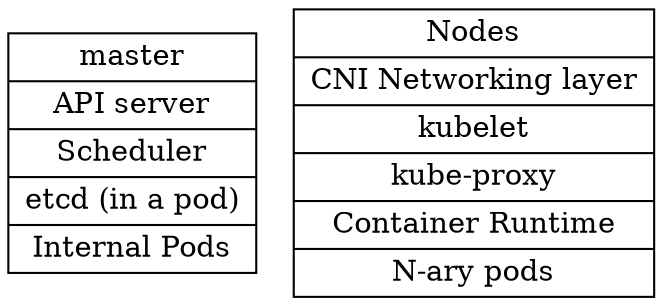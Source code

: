 digraph Components {
    master[shape=record, label="{ <m> master | <api> API server | <sch> Scheduler | <etcd> etcd (in a pod) | <ipod> Internal Pods}", rankdir=LR]
    nodes[shape=record, rankdir=LR, label="{ <n> Nodes | <cni> CNI Networking layer | <kl> kubelet | <kp> kube-proxy | <cr> Container Runtime | <pods> N-ary pods}"]
}
